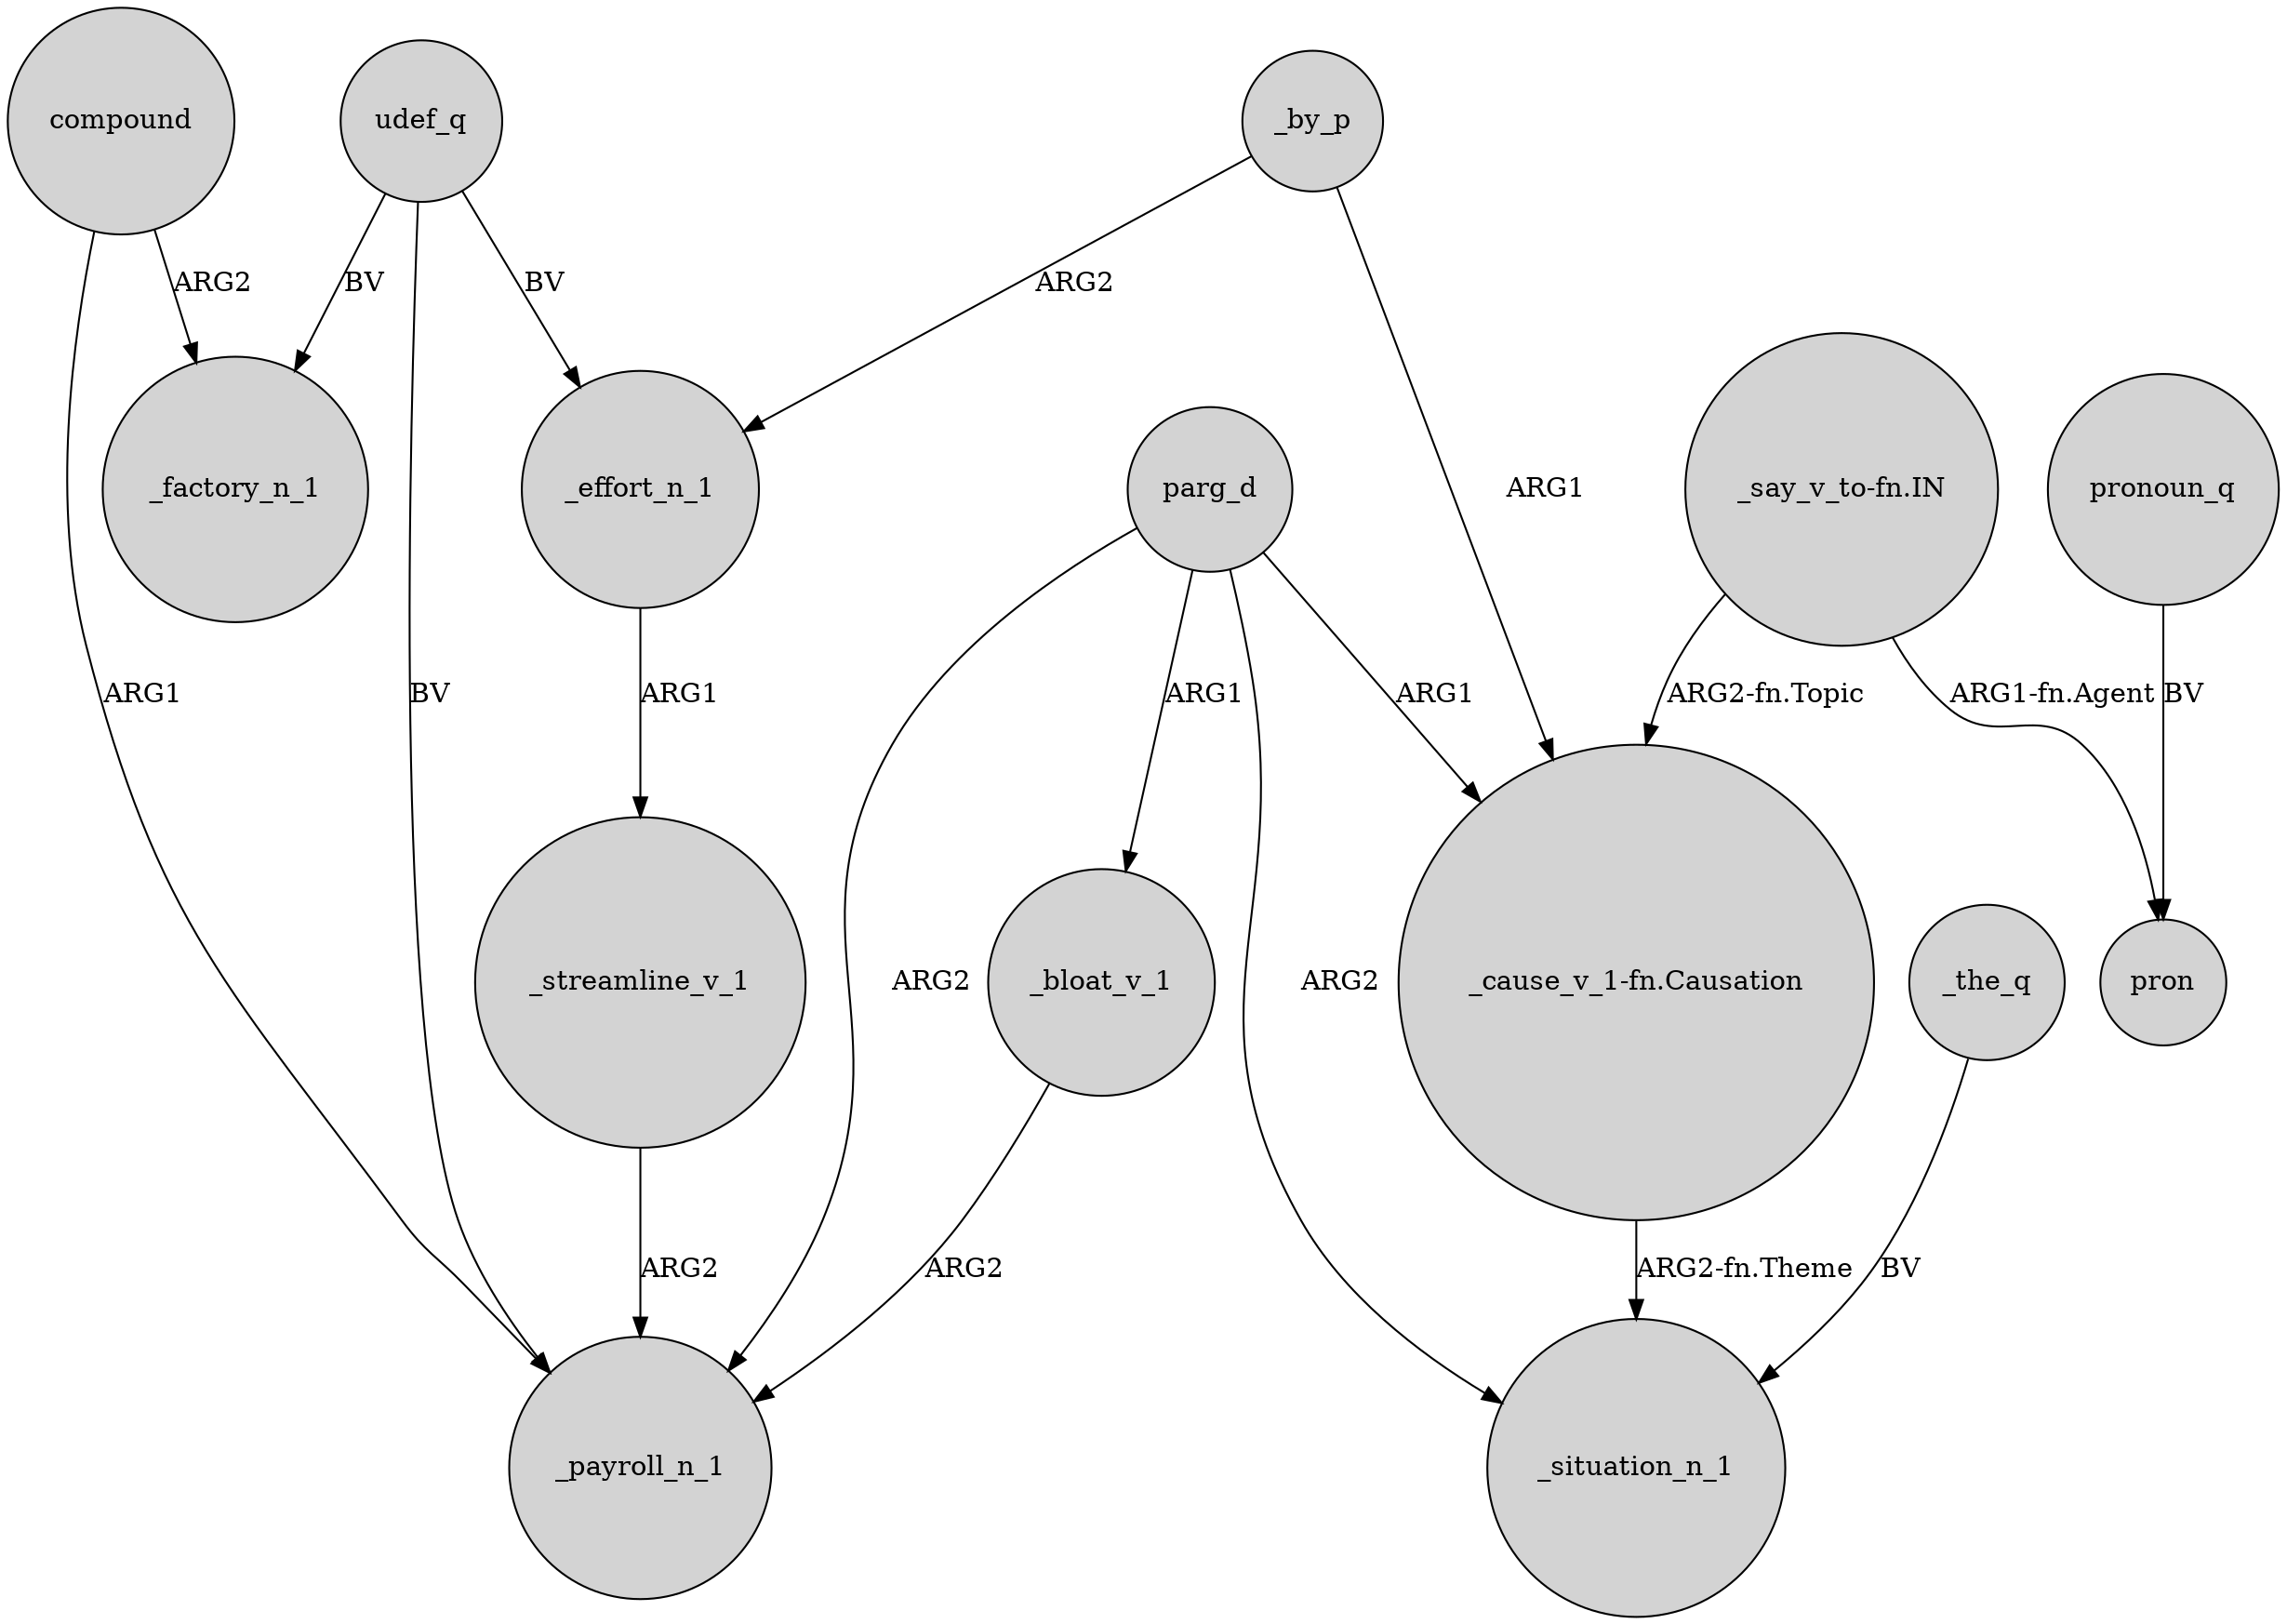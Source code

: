 digraph {
	node [shape=circle style=filled]
	udef_q -> _payroll_n_1 [label=BV]
	_by_p -> _effort_n_1 [label=ARG2]
	_bloat_v_1 -> _payroll_n_1 [label=ARG2]
	_the_q -> _situation_n_1 [label=BV]
	_streamline_v_1 -> _payroll_n_1 [label=ARG2]
	parg_d -> _payroll_n_1 [label=ARG2]
	compound -> _factory_n_1 [label=ARG2]
	pronoun_q -> pron [label=BV]
	"_cause_v_1-fn.Causation" -> _situation_n_1 [label="ARG2-fn.Theme"]
	udef_q -> _factory_n_1 [label=BV]
	parg_d -> "_cause_v_1-fn.Causation" [label=ARG1]
	_effort_n_1 -> _streamline_v_1 [label=ARG1]
	parg_d -> _situation_n_1 [label=ARG2]
	_by_p -> "_cause_v_1-fn.Causation" [label=ARG1]
	"_say_v_to-fn.IN" -> pron [label="ARG1-fn.Agent"]
	"_say_v_to-fn.IN" -> "_cause_v_1-fn.Causation" [label="ARG2-fn.Topic"]
	parg_d -> _bloat_v_1 [label=ARG1]
	compound -> _payroll_n_1 [label=ARG1]
	udef_q -> _effort_n_1 [label=BV]
}
